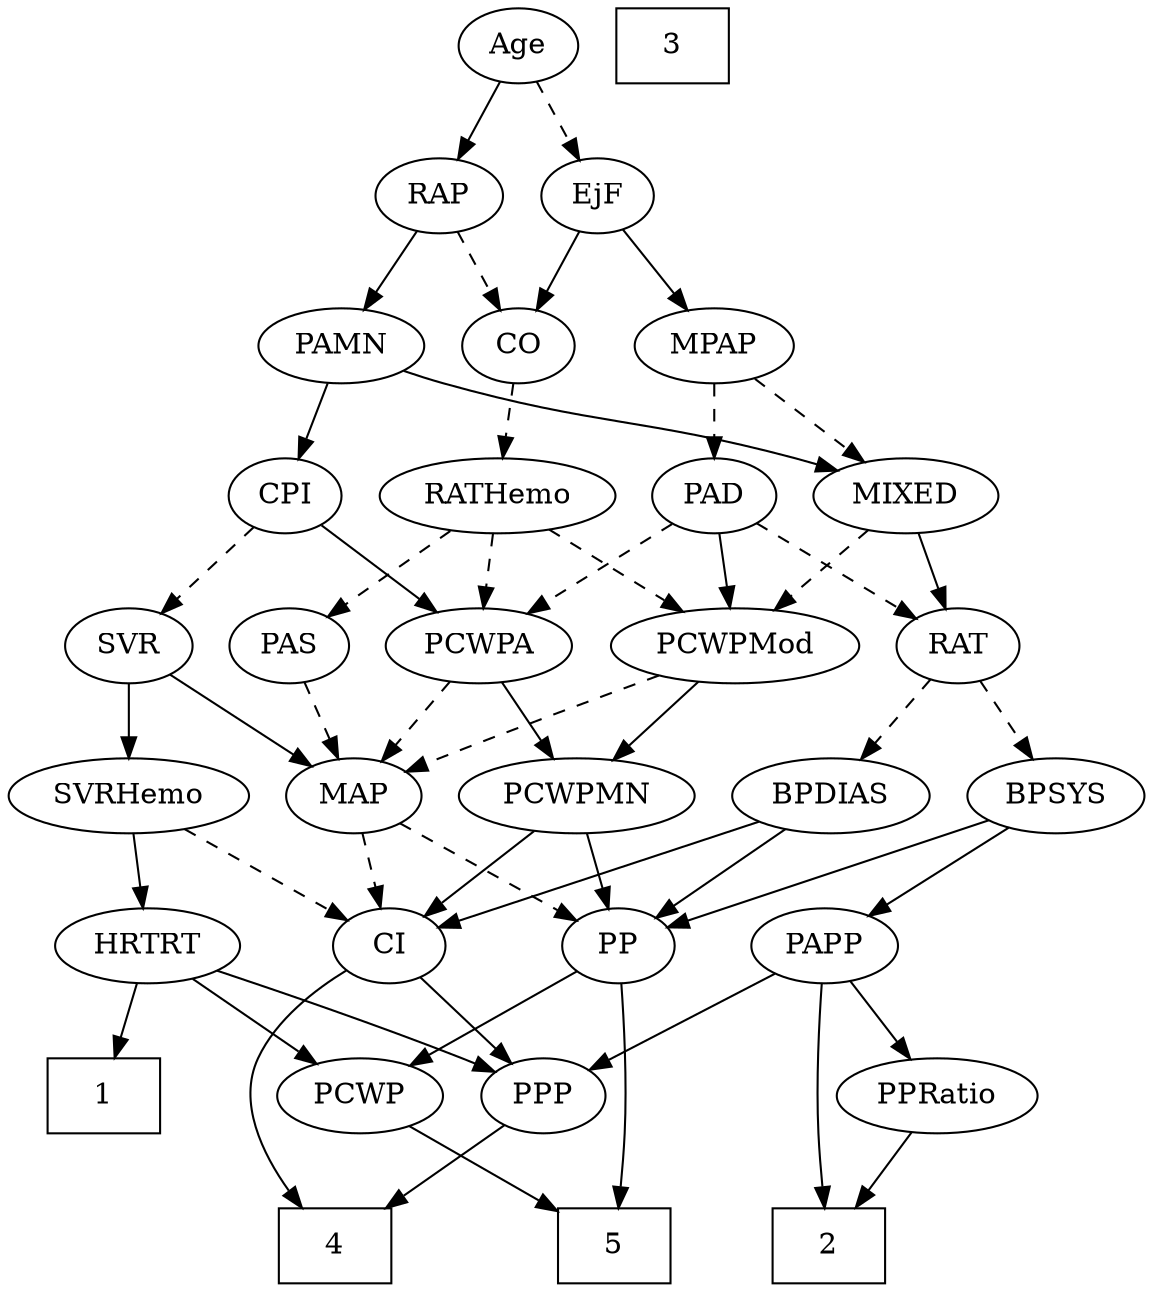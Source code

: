 strict digraph {
	graph [bb="0,0,494.7,612"];
	node [label="\N"];
	1	[height=0.5,
		pos="27,90",
		shape=box,
		width=0.75];
	2	[height=0.5,
		pos="357,18",
		shape=box,
		width=0.75];
	3	[height=0.5,
		pos="298,594",
		shape=box,
		width=0.75];
	4	[height=0.5,
		pos="132,18",
		shape=box,
		width=0.75];
	5	[height=0.5,
		pos="258,18",
		shape=box,
		width=0.75];
	Age	[height=0.5,
		pos="226,594",
		width=0.75];
	EjF	[height=0.5,
		pos="263,522",
		width=0.75];
	Age -> EjF	[pos="e,254.46,539.15 234.58,576.76 239.06,568.28 244.65,557.71 249.68,548.2",
		style=dashed];
	RAP	[height=0.5,
		pos="190,522",
		width=0.77632];
	Age -> RAP	[pos="e,198.55,539.63 217.65,576.76 213.35,568.4 208.01,558.02 203.17,548.61",
		style=solid];
	MPAP	[height=0.5,
		pos="315,450",
		width=0.97491];
	EjF -> MPAP	[pos="e,303.13,466.98 274.54,505.46 281.18,496.53 289.66,485.11 297.14,475.04",
		style=solid];
	CO	[height=0.5,
		pos="227,450",
		width=0.75];
	EjF -> CO	[pos="e,235.3,467.15 254.65,504.76 250.29,496.28 244.85,485.71 239.96,476.2",
		style=solid];
	RAP -> CO	[pos="e,218.46,467.15 198.58,504.76 203.06,496.28 208.65,485.71 213.68,476.2",
		style=dashed];
	PAMN	[height=0.5,
		pos="146,450",
		width=1.011];
	RAP -> PAMN	[pos="e,156.25,467.31 180.02,505.12 174.58,496.47 167.73,485.58 161.61,475.83",
		style=solid];
	MIXED	[height=0.5,
		pos="402,378",
		width=1.1193];
	RAT	[height=0.5,
		pos="420,306",
		width=0.75827];
	MIXED -> RAT	[pos="e,415.68,323.79 406.36,360.05 408.39,352.14 410.86,342.54 413.14,333.69",
		style=solid];
	PCWPMod	[height=0.5,
		pos="323,306",
		width=1.4443];
	MIXED -> PCWPMod	[pos="e,341.03,322.98 384.47,361.46 373.98,352.17 360.46,340.19 348.77,329.83",
		style=dashed];
	MPAP -> MIXED	[pos="e,383.4,393.97 333.03,434.5 345.23,424.68 361.55,411.54 375.26,400.51",
		style=dashed];
	PAD	[height=0.5,
		pos="315,378",
		width=0.79437];
	MPAP -> PAD	[pos="e,315,396.1 315,431.7 315,423.98 315,414.71 315,406.11",
		style=dashed];
	BPSYS	[height=0.5,
		pos="457,234",
		width=1.0471];
	PP	[height=0.5,
		pos="259,162",
		width=0.75];
	BPSYS -> PP	[pos="e,282.31,171.1 427.93,222.44 422,220.3 415.8,218.07 410,216 369.44,201.55 322.65,185.17 292.03,174.49",
		style=solid];
	PAPP	[height=0.5,
		pos="356,162",
		width=0.88464];
	BPSYS -> PAPP	[pos="e,375.38,176.43 436.56,218.83 421.34,208.29 400.4,193.77 383.69,182.19",
		style=solid];
	PAD -> RAT	[pos="e,401.57,319.29 334.26,364.16 350.74,353.17 374.66,337.23 393.04,324.97",
		style=dashed];
	PAD -> PCWPMod	[pos="e,321.05,324.1 316.98,359.7 317.86,351.98 318.92,342.71 319.9,334.11",
		style=solid];
	PCWPA	[height=0.5,
		pos="211,306",
		width=1.1555];
	PAD -> PCWPA	[pos="e,232.47,321.45 295.92,364.16 280.5,353.78 258.52,338.99 240.78,327.05",
		style=dashed];
	RATHemo	[height=0.5,
		pos="219,378",
		width=1.3721];
	CO -> RATHemo	[pos="e,220.95,396.1 225.02,431.7 224.14,423.98 223.08,414.71 222.1,406.11",
		style=dashed];
	PAS	[height=0.5,
		pos="124,306",
		width=0.75];
	MAP	[height=0.5,
		pos="150,234",
		width=0.84854];
	PAS -> MAP	[pos="e,143.7,251.96 130.16,288.41 133.16,280.34 136.84,270.43 140.21,261.35",
		style=dashed];
	PAMN -> MIXED	[pos="e,371.85,390.07 173.39,437.94 179.16,435.82 185.24,433.72 191,432 261.68,410.91 282.04,416.12 353,396 355.98,395.16 359.04,394.23 \
362.11,393.26",
		style=solid];
	CPI	[height=0.5,
		pos="125,378",
		width=0.75];
	PAMN -> CPI	[pos="e,130.04,395.79 140.92,432.05 138.52,424.06 135.6,414.33 132.92,405.4",
		style=solid];
	RATHemo -> PAS	[pos="e,141.52,319.91 197.92,361.46 183.75,351.03 164.99,337.2 149.91,326.09",
		style=dashed];
	RATHemo -> PCWPMod	[pos="e,300.12,322.4 241.57,361.81 256.18,351.97 275.43,339.02 291.54,328.18",
		style=dashed];
	RATHemo -> PCWPA	[pos="e,212.95,324.1 217.02,359.7 216.14,351.98 215.08,342.71 214.1,334.11",
		style=dashed];
	SVR	[height=0.5,
		pos="51,306",
		width=0.77632];
	CPI -> SVR	[pos="e,66.207,321.38 110.02,362.83 99.563,352.94 85.406,339.55 73.58,328.36",
		style=dashed];
	CPI -> PCWPA	[pos="e,192.38,322.16 141.58,363.5 153.74,353.61 170.5,339.96 184.51,328.56",
		style=solid];
	RAT -> BPSYS	[pos="e,448.21,251.63 428.58,288.76 433,280.4 438.49,270.02 443.47,260.61",
		style=dashed];
	BPDIAS	[height=0.5,
		pos="359,234",
		width=1.1735];
	RAT -> BPDIAS	[pos="e,373.06,251.13 406.76,289.81 398.91,280.8 388.78,269.18 379.87,258.95",
		style=dashed];
	SVRHemo	[height=0.5,
		pos="51,234",
		width=1.3902];
	SVR -> SVRHemo	[pos="e,51,252.1 51,287.7 51,279.98 51,270.71 51,262.11",
		style=solid];
	SVR -> MAP	[pos="e,131.28,248.23 69.158,292.16 84.179,281.54 105.74,266.29 122.82,254.22",
		style=solid];
	PCWPMN	[height=0.5,
		pos="249,234",
		width=1.3902];
	PCWPMod -> PCWPMN	[pos="e,266.07,251.15 305.84,288.76 296.22,279.66 284.06,268.16 273.46,258.13",
		style=solid];
	PCWPMod -> MAP	[pos="e,174.08,245.34 289.85,292.03 262.89,281.43 223.9,265.96 190,252 187.82,251.1 185.58,250.17 183.32,249.23",
		style=dashed];
	PCWPA -> PCWPMN	[pos="e,239.8,251.96 220.01,288.41 224.48,280.16 230,270.01 235.01,260.78",
		style=solid];
	PCWPA -> MAP	[pos="e,163.65,250.67 196.85,288.76 188.96,279.71 179.01,268.29 170.3,258.3",
		style=dashed];
	PCWPMN -> PP	[pos="e,256.56,180.1 251.47,215.7 252.57,207.98 253.9,198.71 255.13,190.11",
		style=solid];
	CI	[height=0.5,
		pos="168,162",
		width=0.75];
	PCWPMN -> CI	[pos="e,183.85,176.7 230.62,217.12 219.06,207.12 204.02,194.13 191.58,183.38",
		style=solid];
	SVRHemo -> CI	[pos="e,148.63,174.59 75.813,218.15 94.575,206.93 120.35,191.51 139.88,179.83",
		style=dashed];
	HRTRT	[height=0.5,
		pos="58,162",
		width=1.1013];
	SVRHemo -> HRTRT	[pos="e,56.29,180.1 52.73,215.7 53.502,207.98 54.429,198.71 55.289,190.11",
		style=solid];
	BPDIAS -> PP	[pos="e,277.16,175.71 337.79,218.15 322.6,207.52 302.04,193.13 285.72,181.71",
		style=solid];
	BPDIAS -> CI	[pos="e,191.28,171.53 327.89,221.6 292.91,208.78 236.36,188.05 200.73,175",
		style=solid];
	MAP -> PP	[pos="e,240.23,175.06 169.99,220.16 187.29,209.05 212.46,192.89 231.63,180.58",
		style=dashed];
	MAP -> CI	[pos="e,163.68,179.79 154.36,216.05 156.39,208.14 158.86,198.54 161.14,189.69",
		style=dashed];
	PP -> 5	[pos="e,259.22,36.175 259.9,143.94 260.72,126.02 261.71,97.028 261,72 260.76,63.673 260.32,54.619 259.85,46.389",
		style=solid];
	PCWP	[height=0.5,
		pos="145,90",
		width=0.97491];
	PP -> PCWP	[pos="e,166.77,104.37 239.66,149.13 222.06,138.32 195.8,122.19 175.4,109.66",
		style=solid];
	PPP	[height=0.5,
		pos="225,90",
		width=0.75];
	PPP -> 4	[pos="e,154.69,36.082 207.51,75.834 195.02,66.431 177.87,53.529 163.08,42.394",
		style=solid];
	PPRatio	[height=0.5,
		pos="403,90",
		width=1.1013];
	PPRatio -> 2	[pos="e,368.47,36.447 392.1,72.411 386.7,64.2 380.07,54.099 374.02,44.9",
		style=solid];
	PCWP -> 5	[pos="e,230.97,35.745 166.52,75.669 182.26,65.919 203.97,52.471 222.29,41.122",
		style=solid];
	CI -> 4	[pos="e,118.1,36.199 146.75,150.85 130.9,141.99 110.43,127.49 101,108 91.015,87.37 101.24,62.669 112.55,44.53",
		style=solid];
	CI -> PPP	[pos="e,212.66,106.16 180.37,145.81 187.91,136.55 197.7,124.52 206.19,114.09",
		style=solid];
	PAPP -> 2	[pos="e,355.78,36.175 355.1,143.94 354.28,126.02 353.29,97.028 354,72 354.24,63.673 354.68,54.619 355.15,46.389",
		style=solid];
	PAPP -> PPP	[pos="e,245.5,101.96 333.48,148.97 311.65,137.3 278.42,119.55 254.49,106.76",
		style=solid];
	PAPP -> PPRatio	[pos="e,391.83,107.63 366.9,144.76 372.63,136.23 379.78,125.58 386.2,116.02",
		style=solid];
	HRTRT -> 1	[pos="e,34.65,108.28 50.496,144.05 46.969,136.09 42.682,126.41 38.74,117.51",
		style=solid];
	HRTRT -> PPP	[pos="e,203.77,101.27 87.335,149.68 114.02,139.26 154.39,123.16 189,108 190.8,107.21 192.65,106.38 194.51,105.54",
		style=solid];
	HRTRT -> PCWP	[pos="e,126.76,105.68 76.878,145.81 89.128,135.95 105.26,122.97 118.75,112.12",
		style=solid];
}
